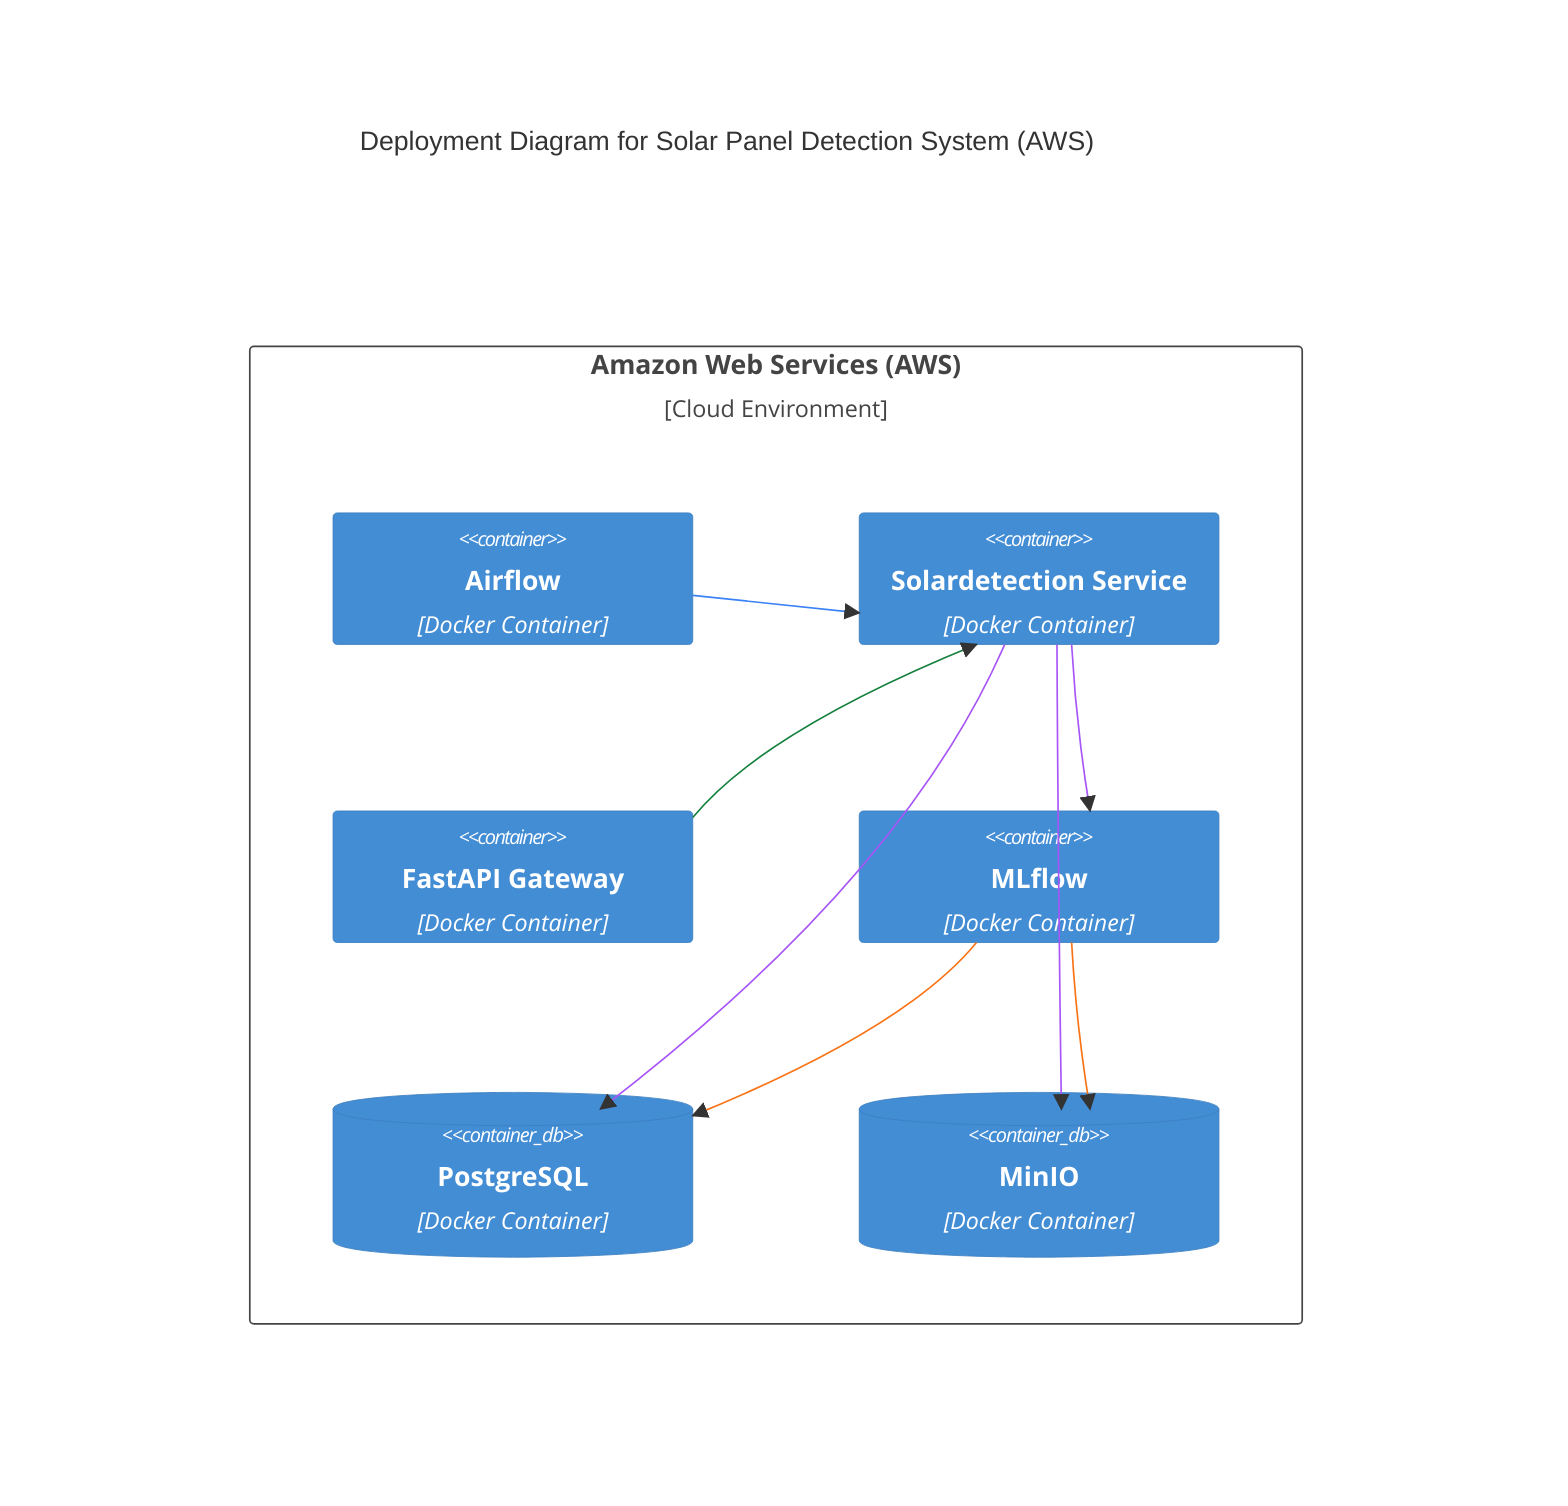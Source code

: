 C4Deployment
title Deployment Diagram for Solar Panel Detection System (AWS)

%% The top-level node represents our aws environment
Deployment_Node(aws, "Amazon Web Services (AWS)", "Cloud Environment") {
   
        Container(airflow, "Airflow", "Docker Container", "")
        Container(pipeline, "Solardetection Service", "Docker Container ", "")
        Container(fastapi, "FastAPI Gateway", "Docker Container ", "")
        Container(mlflow, "MLflow", "Docker Container ", "")
        ContainerDb(postgres, "PostgreSQL", "Docker Container", "")
        ContainerDb(minio, "MinIO", "Docker Container", "")
    }

Rel(airflow, pipeline, "")
Rel(pipeline, minio, "", "")
Rel(pipeline, mlflow, "", "")
Rel(pipeline, postgres, "", "")
Rel(fastapi, pipeline, "", "")
Rel(mlflow, minio, "", "")
Rel(mlflow, postgres, "", "")

%% Example styling offsets with colors
%% "The arrows from the same container to another should have the same color."

%% Airflow -> Pipeline
UpdateRelStyle(airflow, pipeline, $lineColor="#3b82f6", $textColor="#3b82f6", $offsetX="-110", $offsetY="-110")

%% Pipeline -> MinIO, MLflow, PostgreSQL all share the same style
UpdateRelStyle(pipeline, minio, $lineColor="#a855f7", $textColor="#a855f7", $offsetX="0", $offsetY="-20")
UpdateRelStyle(pipeline, mlflow, $lineColor="#a855f7", $textColor="#a855f7", $offsetX="-140", $offsetY="0")
UpdateRelStyle(pipeline, postgres, $lineColor="#a855f7", $textColor="#a855f7", $offsetX="-50", $offsetY="0")

%% FastAPI -> Pipeline
UpdateRelStyle(fastapi, pipeline, $lineColor="#15803d", $textColor="#15803d", $offsetX="-100", $offsetY="-110")

%% MLflow -> MinIO, PostgreSQL both share the same style
UpdateRelStyle(mlflow, minio, $lineColor="#f97316", $textColor="#f97316", $offsetX="110", $offsetY="60")
UpdateRelStyle(mlflow, postgres, $lineColor="#f97316", $textColor="#f97316", $offsetX="-80", $offsetY="50")
UpdateLayoutConfig($c4ShapeInRow="3", $c4BoundaryInRow="1")